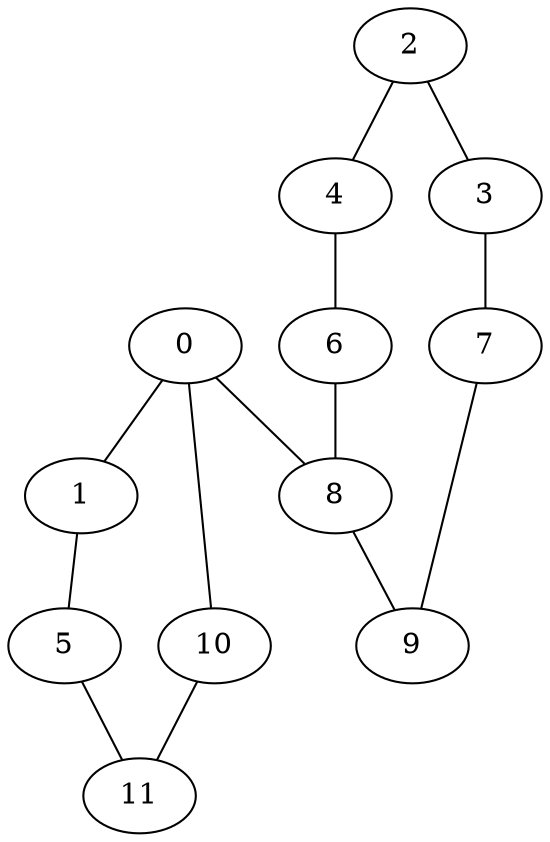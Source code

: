 graph "sampletest150-mod1_image16.bmp" {
	0	 [type=intersection,
		x=360,
		y=258];
	1	 [type=corner,
		x=368,
		y=195];
	0 -- 1	 [angle0="-1.44",
		frequency=1,
		type0=line];
	8	 [type=intersection,
		x=270,
		y=256];
	0 -- 8	 [angle0=".02",
		frequency=1,
		type0=line];
	10	 [type=corner,
		x=367,
		y=315];
	0 -- 10	 [angle0="1.45",
		frequency=1,
		type0=line];
	5	 [type=corner,
		x=496,
		y=194];
	1 -- 5	 [angle0="-.01",
		frequency=1,
		type0=line];
	2	 [type=corner,
		x=20,
		y=367];
	3	 [type=corner,
		x=21,
		y=143];
	2 -- 3	 [angle0="-1.57",
		frequency=1,
		type0=line];
	4	 [type=corner,
		x=258,
		y=370];
	2 -- 4	 [angle0=".01",
		frequency=1,
		type0=line];
	7	 [type=corner,
		x=255,
		y=146];
	3 -- 7	 [angle0=".01",
		frequency=1,
		type0=line];
	6	 [type=corner,
		x=258,
		y=270];
	4 -- 6	 [angle0="1.57",
		frequency=1,
		type0=line];
	11	 [type=corner,
		x=502,
		y=316];
	5 -- 11	 [angle0="1.52",
		frequency=1,
		type0=line];
	6 -- 8	 [angle0="-.86",
		frequency=1,
		type0=line];
	9	 [type=corner,
		x=257,
		y=243];
	7 -- 9	 [angle0="1.55",
		frequency=1,
		type0=line];
	8 -- 9	 [angle0=".79",
		frequency=1,
		type0=line];
	10 -- 11	 [angle0=".01",
		frequency=1,
		type0=line];
}
